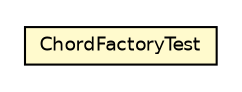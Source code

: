 #!/usr/local/bin/dot
#
# Class diagram 
# Generated by UMLGraph version R5_6-24-gf6e263 (http://www.umlgraph.org/)
#

digraph G {
	edge [fontname="Helvetica",fontsize=10,labelfontname="Helvetica",labelfontsize=10];
	node [fontname="Helvetica",fontsize=10,shape=plaintext];
	nodesep=0.25;
	ranksep=0.5;
	// com.rockhoppertech.music.chord.ChordFactoryTest
	c321 [label=<<table title="com.rockhoppertech.music.chord.ChordFactoryTest" border="0" cellborder="1" cellspacing="0" cellpadding="2" port="p" bgcolor="lemonChiffon" href="./ChordFactoryTest.html">
		<tr><td><table border="0" cellspacing="0" cellpadding="1">
<tr><td align="center" balign="center"> ChordFactoryTest </td></tr>
		</table></td></tr>
		</table>>, URL="./ChordFactoryTest.html", fontname="Helvetica", fontcolor="black", fontsize=9.0];
}

